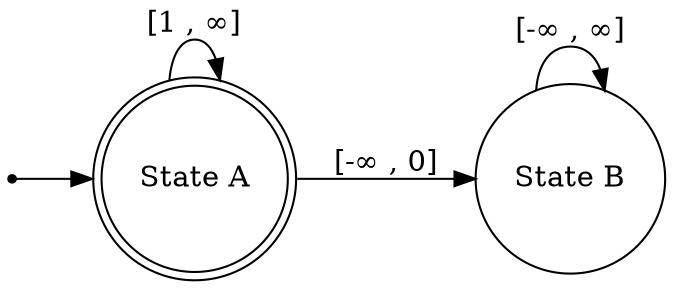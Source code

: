 digraph finite_state_machine {
	rankdir=LR size="8,5"
	node [shape=doublecircle]
	"State A"
	node [shape=circle]
	"State B" -> "State B" [label="[-∞ , ∞]"]
	"State A" -> "State A" [label="[1 , ∞]"]
	"State A" -> "State B" [label="[-∞ , 0]"]
	node [shape=point]
	start
	start -> "State A"
}